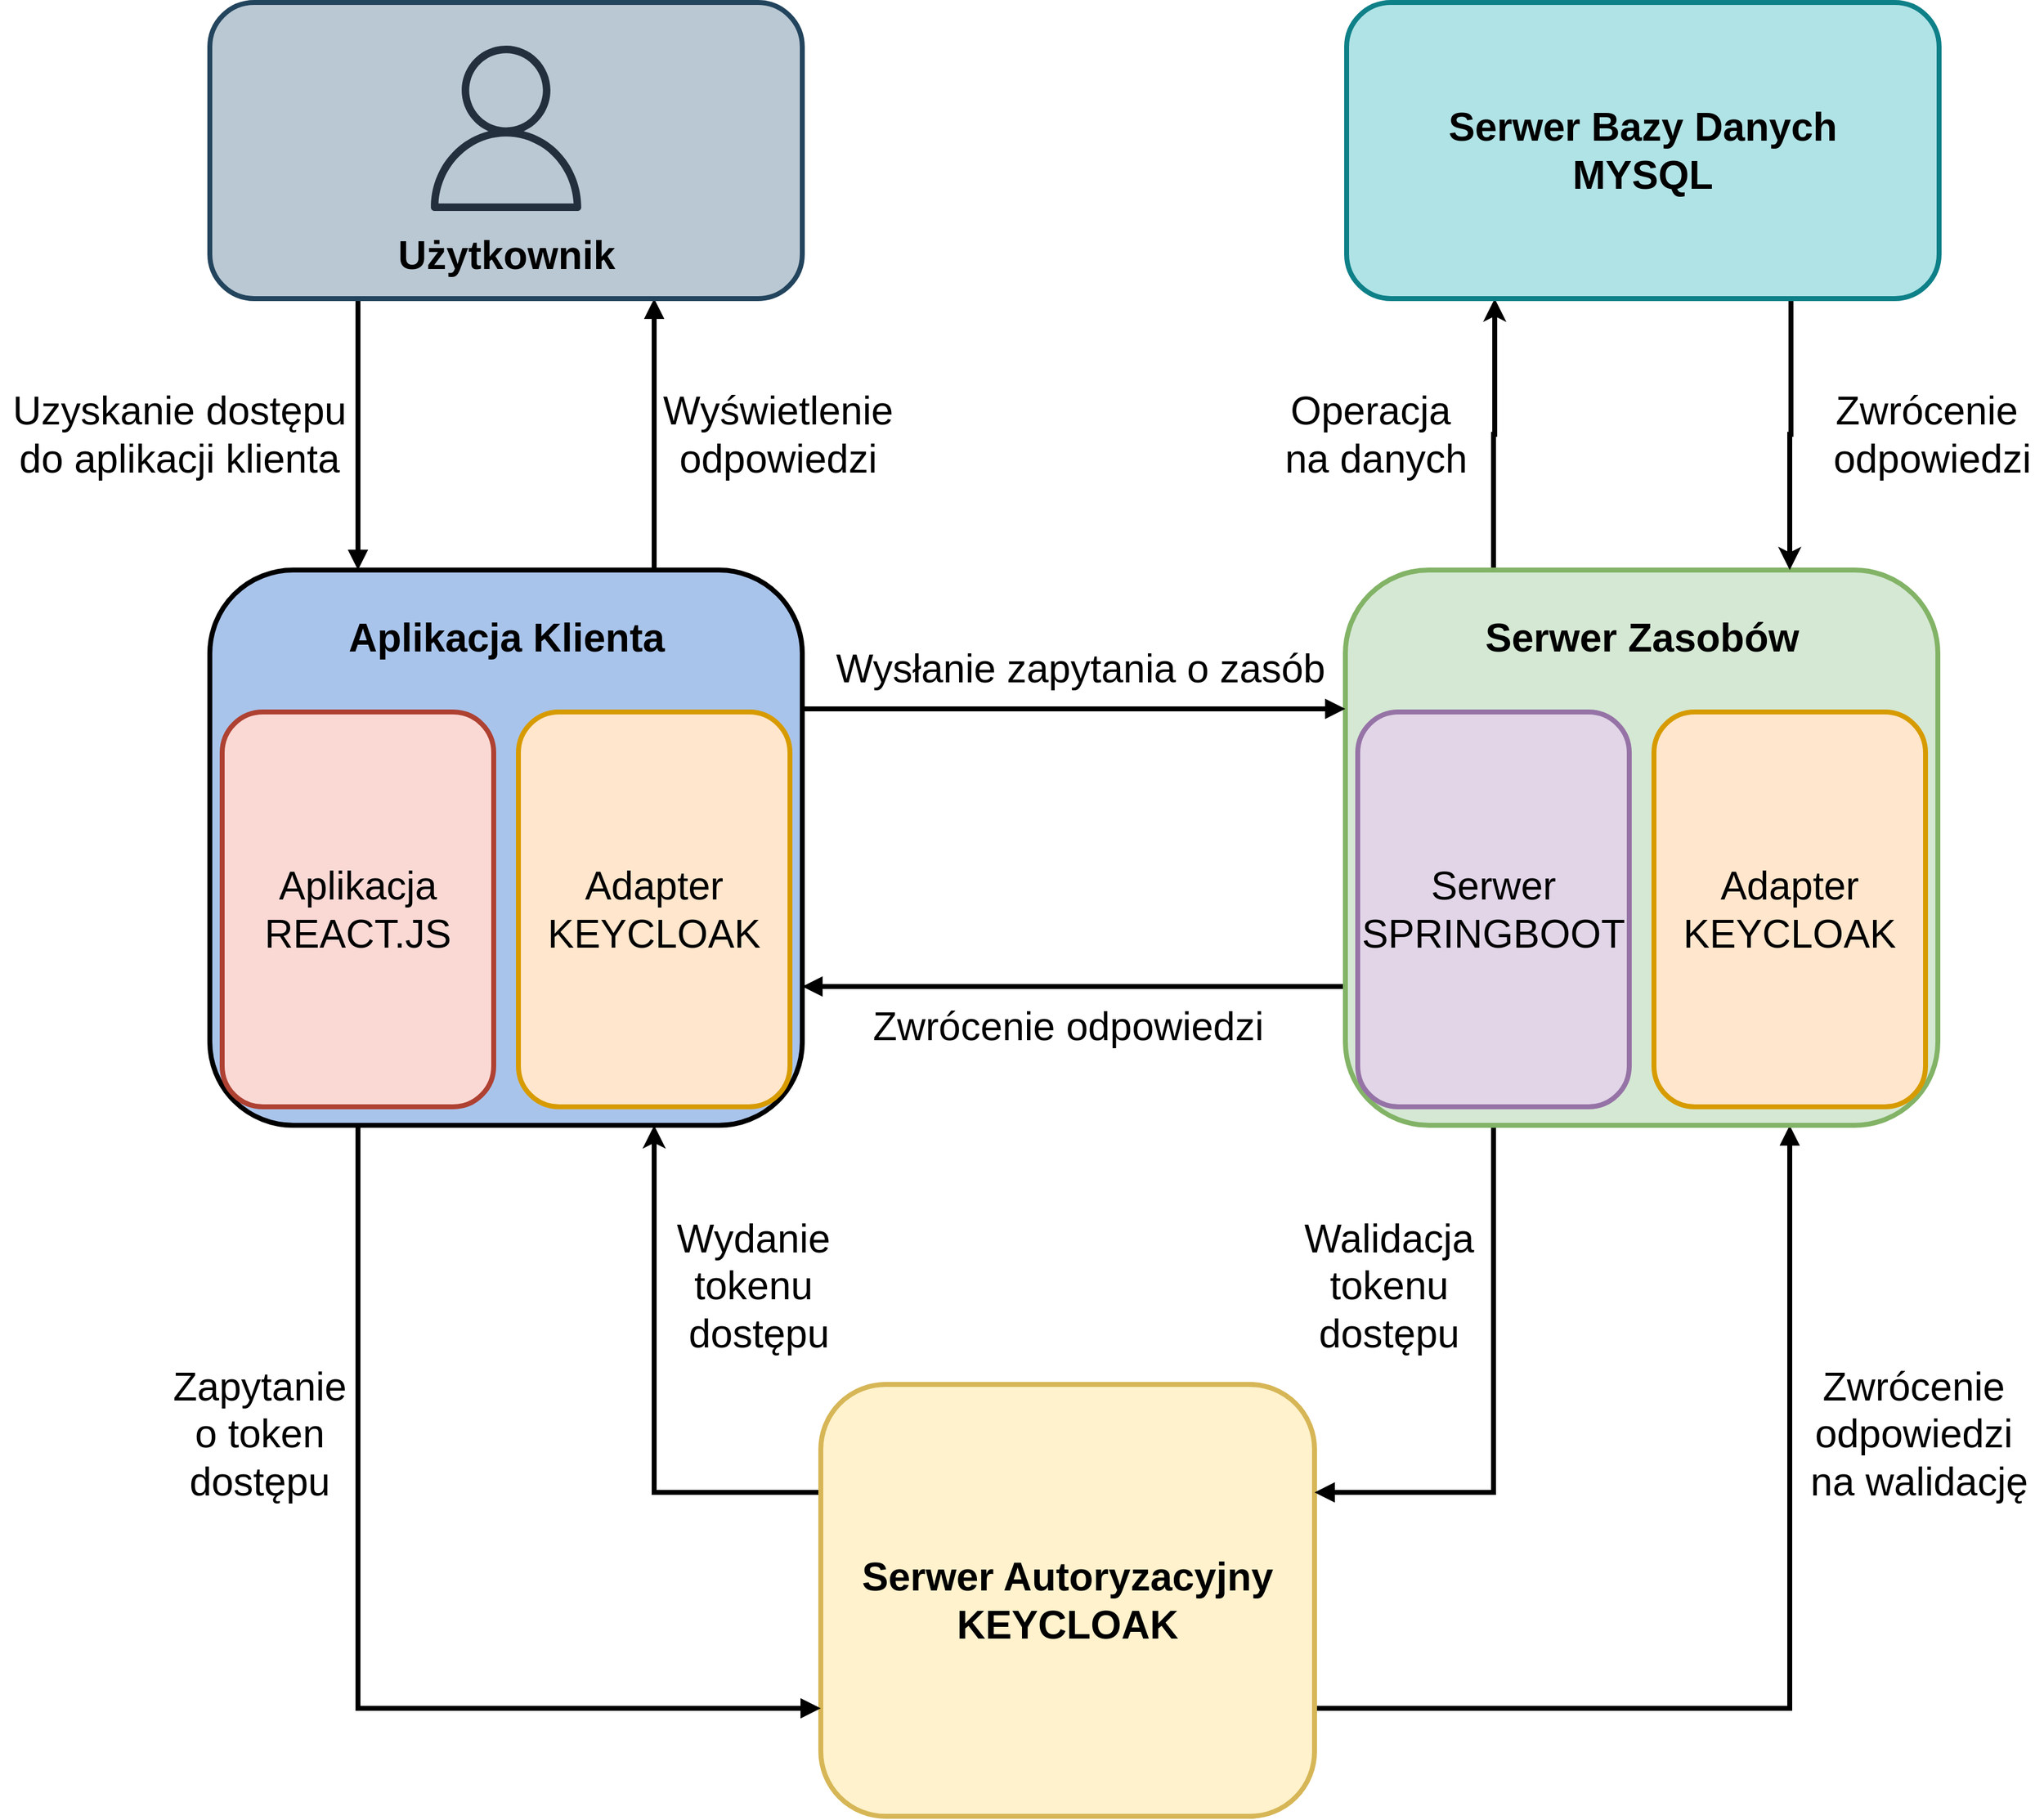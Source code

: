 <mxfile version="15.7.3" type="device"><diagram id="tul-33cusbJCAUM83Fv0" name="Strona-1"><mxGraphModel dx="2755" dy="3332" grid="1" gridSize="10" guides="1" tooltips="1" connect="1" arrows="1" fold="1" page="1" pageScale="1" pageWidth="827" pageHeight="1169" math="0" shadow="0"><root><mxCell id="0"/><mxCell id="1" parent="0"/><mxCell id="j5rOdwyWGJmOr5cOyLGO-9" style="edgeStyle=orthogonalEdgeStyle;rounded=0;orthogonalLoop=1;jettySize=auto;html=1;exitX=1;exitY=0.75;exitDx=0;exitDy=0;entryX=0.75;entryY=1;entryDx=0;entryDy=0;fontSize=16;fontColor=#000000;strokeWidth=4;endArrow=block;endFill=1;targetPerimeterSpacing=0;" parent="1" source="j5rOdwyWGJmOr5cOyLGO-1" target="j5rOdwyWGJmOr5cOyLGO-2" edge="1"><mxGeometry relative="1" as="geometry"/></mxCell><mxCell id="j5rOdwyWGJmOr5cOyLGO-12" style="edgeStyle=orthogonalEdgeStyle;rounded=0;orthogonalLoop=1;jettySize=auto;html=1;exitX=0;exitY=0.25;exitDx=0;exitDy=0;entryX=0.75;entryY=1;entryDx=0;entryDy=0;fontSize=16;fontColor=#000000;strokeWidth=4;" parent="1" source="j5rOdwyWGJmOr5cOyLGO-1" target="j5rOdwyWGJmOr5cOyLGO-3" edge="1"><mxGeometry relative="1" as="geometry"/></mxCell><mxCell id="j5rOdwyWGJmOr5cOyLGO-1" value="&lt;font style=&quot;font-size: 32px&quot;&gt;Serwer Autoryzacyjny&lt;br&gt;KEYCLOAK&lt;/font&gt;" style="rounded=1;whiteSpace=wrap;html=1;fontStyle=1;fontSize=20;labelBackgroundColor=none;fillColor=#fff2cc;strokeColor=#d6b656;strokeWidth=4;" parent="1" vertex="1"><mxGeometry x="815" y="740" width="400" height="350" as="geometry"/></mxCell><mxCell id="j5rOdwyWGJmOr5cOyLGO-8" style="edgeStyle=orthogonalEdgeStyle;rounded=0;orthogonalLoop=1;jettySize=auto;html=1;exitX=0;exitY=0.75;exitDx=0;exitDy=0;entryX=1;entryY=0.75;entryDx=0;entryDy=0;fontSize=16;fontColor=#000000;strokeWidth=4;endArrow=block;endFill=1;" parent="1" source="j5rOdwyWGJmOr5cOyLGO-2" target="j5rOdwyWGJmOr5cOyLGO-3" edge="1"><mxGeometry relative="1" as="geometry"/></mxCell><mxCell id="j5rOdwyWGJmOr5cOyLGO-10" style="edgeStyle=orthogonalEdgeStyle;rounded=0;orthogonalLoop=1;jettySize=auto;html=1;fontSize=16;fontColor=#000000;strokeWidth=4;endArrow=block;endFill=1;exitX=0.25;exitY=1;exitDx=0;exitDy=0;entryX=1;entryY=0.25;entryDx=0;entryDy=0;" parent="1" source="j5rOdwyWGJmOr5cOyLGO-2" target="j5rOdwyWGJmOr5cOyLGO-1" edge="1"><mxGeometry relative="1" as="geometry"><mxPoint x="830" y="480" as="sourcePoint"/><mxPoint x="807" y="760" as="targetPoint"/></mxGeometry></mxCell><mxCell id="sf2csniWYRz4lhS1v00--3" style="edgeStyle=orthogonalEdgeStyle;rounded=0;orthogonalLoop=1;jettySize=auto;html=1;exitX=0.25;exitY=0;exitDx=0;exitDy=0;entryX=0.25;entryY=1;entryDx=0;entryDy=0;strokeWidth=4;" parent="1" source="j5rOdwyWGJmOr5cOyLGO-2" target="sf2csniWYRz4lhS1v00--1" edge="1"><mxGeometry relative="1" as="geometry"/></mxCell><mxCell id="j5rOdwyWGJmOr5cOyLGO-2" value="" style="rounded=1;whiteSpace=wrap;html=1;fontStyle=1;fontSize=20;labelBackgroundColor=none;fillColor=#d5e8d4;strokeColor=#82b366;strokeWidth=4;" parent="1" vertex="1"><mxGeometry x="1240" y="80" width="480" height="450" as="geometry"/></mxCell><mxCell id="j5rOdwyWGJmOr5cOyLGO-7" style="edgeStyle=orthogonalEdgeStyle;rounded=0;orthogonalLoop=1;jettySize=auto;html=1;exitX=1;exitY=0.25;exitDx=0;exitDy=0;entryX=0;entryY=0.25;entryDx=0;entryDy=0;fontSize=16;fontColor=#000000;strokeWidth=4;endArrow=block;endFill=1;targetPerimeterSpacing=0;" parent="1" source="j5rOdwyWGJmOr5cOyLGO-3" target="j5rOdwyWGJmOr5cOyLGO-2" edge="1"><mxGeometry relative="1" as="geometry"/></mxCell><mxCell id="j5rOdwyWGJmOr5cOyLGO-11" style="edgeStyle=orthogonalEdgeStyle;rounded=0;orthogonalLoop=1;jettySize=auto;html=1;exitX=0.25;exitY=1;exitDx=0;exitDy=0;entryX=0;entryY=0.75;entryDx=0;entryDy=0;fontSize=16;fontColor=#000000;strokeWidth=4;endArrow=block;endFill=1;targetPerimeterSpacing=0;" parent="1" source="j5rOdwyWGJmOr5cOyLGO-3" target="j5rOdwyWGJmOr5cOyLGO-1" edge="1"><mxGeometry relative="1" as="geometry"/></mxCell><mxCell id="j5rOdwyWGJmOr5cOyLGO-24" style="edgeStyle=orthogonalEdgeStyle;rounded=0;orthogonalLoop=1;jettySize=auto;html=1;fontSize=16;fontColor=#000000;startArrow=block;startFill=1;endArrow=none;endFill=0;targetPerimeterSpacing=0;strokeWidth=4;entryX=0.25;entryY=1;entryDx=0;entryDy=0;exitX=0.25;exitY=0;exitDx=0;exitDy=0;" parent="1" source="j5rOdwyWGJmOr5cOyLGO-3" target="gYcyfmYoxR2V16T-hepv-8" edge="1"><mxGeometry relative="1" as="geometry"><mxPoint x="470" y="90" as="targetPoint"/><mxPoint x="310" y="150" as="sourcePoint"/></mxGeometry></mxCell><mxCell id="j5rOdwyWGJmOr5cOyLGO-25" style="edgeStyle=orthogonalEdgeStyle;rounded=0;orthogonalLoop=1;jettySize=auto;html=1;fontSize=16;fontColor=#000000;startArrow=none;startFill=0;endArrow=block;endFill=1;targetPerimeterSpacing=0;strokeWidth=4;entryX=0.75;entryY=1;entryDx=0;entryDy=0;exitX=0.75;exitY=0;exitDx=0;exitDy=0;" parent="1" source="j5rOdwyWGJmOr5cOyLGO-3" target="gYcyfmYoxR2V16T-hepv-8" edge="1"><mxGeometry relative="1" as="geometry"><mxPoint x="600" y="120" as="targetPoint"/><mxPoint x="710" y="140" as="sourcePoint"/></mxGeometry></mxCell><mxCell id="j5rOdwyWGJmOr5cOyLGO-3" value="" style="rounded=1;whiteSpace=wrap;html=1;fontStyle=1;fontSize=20;labelBackgroundColor=none;fillColor=#A9C4EB;strokeWidth=4;" parent="1" vertex="1"><mxGeometry x="320" y="80" width="480" height="450" as="geometry"/></mxCell><mxCell id="j5rOdwyWGJmOr5cOyLGO-16" value="Wysłanie zapytania o zasób&lt;br style=&quot;font-size: 32px;&quot;&gt;" style="text;html=1;align=center;verticalAlign=middle;resizable=0;points=[];autosize=1;strokeColor=none;fillColor=none;fontSize=32;fontColor=#000000;strokeWidth=4;" parent="1" vertex="1"><mxGeometry x="820" y="140" width="410" height="40" as="geometry"/></mxCell><mxCell id="j5rOdwyWGJmOr5cOyLGO-17" value="Zwrócenie odpowiedzi" style="text;html=1;align=center;verticalAlign=middle;resizable=0;points=[];autosize=1;strokeColor=none;fillColor=none;fontSize=32;fontColor=#000000;strokeWidth=4;" parent="1" vertex="1"><mxGeometry x="850" y="430" width="330" height="40" as="geometry"/></mxCell><mxCell id="j5rOdwyWGJmOr5cOyLGO-18" value="Walidacja &lt;br style=&quot;font-size: 32px&quot;&gt;tokenu&lt;br style=&quot;font-size: 32px&quot;&gt;dostępu" style="text;html=1;align=center;verticalAlign=middle;resizable=0;points=[];autosize=1;strokeColor=none;fillColor=none;fontSize=32;fontColor=#000000;strokeWidth=4;" parent="1" vertex="1"><mxGeometry x="1200" y="600" width="150" height="120" as="geometry"/></mxCell><mxCell id="j5rOdwyWGJmOr5cOyLGO-19" value="Zwrócenie &lt;br style=&quot;font-size: 32px;&quot;&gt;odpowiedzi&lt;br style=&quot;font-size: 32px;&quot;&gt;&amp;nbsp;na walidację" style="text;html=1;align=center;verticalAlign=middle;resizable=0;points=[];autosize=1;strokeColor=none;fillColor=none;fontSize=32;fontColor=#000000;strokeWidth=4;" parent="1" vertex="1"><mxGeometry x="1600" y="720" width="200" height="120" as="geometry"/></mxCell><mxCell id="j5rOdwyWGJmOr5cOyLGO-20" value="Wydanie &lt;br style=&quot;font-size: 32px&quot;&gt;tokenu&lt;br style=&quot;font-size: 32px&quot;&gt;&amp;nbsp;dostępu" style="text;html=1;align=center;verticalAlign=middle;resizable=0;points=[];autosize=1;strokeColor=none;fillColor=none;fontSize=32;fontColor=#000000;strokeWidth=4;" parent="1" vertex="1"><mxGeometry x="690" y="600" width="140" height="120" as="geometry"/></mxCell><mxCell id="j5rOdwyWGJmOr5cOyLGO-21" value="Zapytanie &lt;br style=&quot;font-size: 32px;&quot;&gt;o token &lt;br style=&quot;font-size: 32px;&quot;&gt;dostępu" style="text;html=1;align=center;verticalAlign=middle;resizable=0;points=[];autosize=1;strokeColor=none;fillColor=none;fontSize=32;fontColor=#000000;strokeWidth=4;" parent="1" vertex="1"><mxGeometry x="280" y="720" width="160" height="120" as="geometry"/></mxCell><mxCell id="j5rOdwyWGJmOr5cOyLGO-22" value="Uzyskanie dostępu&lt;br style=&quot;font-size: 32px;&quot;&gt;do aplikacji klienta" style="text;html=1;align=center;verticalAlign=middle;resizable=0;points=[];autosize=1;strokeColor=none;fillColor=none;fontSize=32;fontColor=#000000;strokeWidth=4;" parent="1" vertex="1"><mxGeometry x="150" y="-70" width="290" height="80" as="geometry"/></mxCell><mxCell id="j5rOdwyWGJmOr5cOyLGO-23" value="Wyświetlenie&lt;br style=&quot;font-size: 32px;&quot;&gt;odpowiedzi" style="text;html=1;align=center;verticalAlign=middle;resizable=0;points=[];autosize=1;strokeColor=none;fillColor=none;fontSize=32;fontColor=#000000;strokeWidth=4;" parent="1" vertex="1"><mxGeometry x="680" y="-70" width="200" height="80" as="geometry"/></mxCell><mxCell id="gYcyfmYoxR2V16T-hepv-2" value="&lt;span style=&quot;font-size: 32px&quot;&gt;Adapter KEYCLOAK&lt;/span&gt;" style="rounded=1;whiteSpace=wrap;html=1;fillColor=#ffe6cc;strokeColor=#d79b00;strokeWidth=4;" parent="1" vertex="1"><mxGeometry x="1490" y="195" width="220" height="320" as="geometry"/></mxCell><mxCell id="gYcyfmYoxR2V16T-hepv-3" value="&lt;span style=&quot;font-size: 32px&quot;&gt;Serwer SPRINGBOOT&lt;/span&gt;" style="rounded=1;whiteSpace=wrap;html=1;fillColor=#e1d5e7;strokeColor=#9673a6;strokeWidth=4;" parent="1" vertex="1"><mxGeometry x="1250" y="195" width="220" height="320" as="geometry"/></mxCell><mxCell id="gYcyfmYoxR2V16T-hepv-4" value="&lt;font style=&quot;font-size: 32px&quot;&gt;Adapter KEYCLOAK&lt;/font&gt;" style="rounded=1;whiteSpace=wrap;html=1;fillColor=#ffe6cc;strokeColor=#d79b00;strokeWidth=4;" parent="1" vertex="1"><mxGeometry x="570" y="195" width="220" height="320" as="geometry"/></mxCell><mxCell id="gYcyfmYoxR2V16T-hepv-5" value="&lt;font style=&quot;font-size: 32px&quot;&gt;Aplikacja REACT.JS&lt;/font&gt;" style="rounded=1;whiteSpace=wrap;html=1;fillColor=#fad9d5;strokeColor=#ae4132;strokeWidth=4;" parent="1" vertex="1"><mxGeometry x="330" y="195" width="220" height="320" as="geometry"/></mxCell><mxCell id="gYcyfmYoxR2V16T-hepv-6" value="&lt;font style=&quot;font-size: 32px&quot;&gt;&lt;b&gt;Aplikacja Klienta&lt;/b&gt;&lt;/font&gt;" style="text;html=1;align=center;verticalAlign=middle;resizable=0;points=[];autosize=1;strokeColor=none;fillColor=none;strokeWidth=4;" parent="1" vertex="1"><mxGeometry x="425" y="120" width="270" height="30" as="geometry"/></mxCell><mxCell id="gYcyfmYoxR2V16T-hepv-7" value="&lt;font style=&quot;font-size: 32px&quot;&gt;&lt;b&gt;Serwer Zasobów&lt;/b&gt;&lt;/font&gt;" style="text;html=1;align=center;verticalAlign=middle;resizable=0;points=[];autosize=1;strokeColor=none;fillColor=none;strokeWidth=4;" parent="1" vertex="1"><mxGeometry x="1345" y="120" width="270" height="30" as="geometry"/></mxCell><mxCell id="gYcyfmYoxR2V16T-hepv-8" value="" style="rounded=1;whiteSpace=wrap;html=1;fontSize=32;fillColor=#bac8d3;strokeColor=#23445d;strokeWidth=4;" parent="1" vertex="1"><mxGeometry x="320" y="-380" width="480" height="240" as="geometry"/></mxCell><mxCell id="gYcyfmYoxR2V16T-hepv-9" value="" style="sketch=0;outlineConnect=0;fontColor=#232F3E;gradientColor=none;fillColor=#232F3D;strokeColor=none;dashed=0;verticalLabelPosition=bottom;verticalAlign=top;align=center;html=1;fontSize=12;fontStyle=0;aspect=fixed;pointerEvents=1;shape=mxgraph.aws4.user;strokeWidth=4;" parent="1" vertex="1"><mxGeometry x="493" y="-345" width="134" height="134" as="geometry"/></mxCell><mxCell id="gYcyfmYoxR2V16T-hepv-11" value="Użytkownik" style="text;html=1;align=center;verticalAlign=middle;resizable=0;points=[];autosize=1;strokeColor=none;fillColor=none;fontSize=32;fontStyle=1;strokeWidth=4;" parent="1" vertex="1"><mxGeometry x="465" y="-195" width="190" height="40" as="geometry"/></mxCell><mxCell id="sf2csniWYRz4lhS1v00--4" style="edgeStyle=orthogonalEdgeStyle;rounded=0;orthogonalLoop=1;jettySize=auto;html=1;exitX=0.75;exitY=1;exitDx=0;exitDy=0;entryX=0.75;entryY=0;entryDx=0;entryDy=0;strokeWidth=4;" parent="1" source="sf2csniWYRz4lhS1v00--1" target="j5rOdwyWGJmOr5cOyLGO-2" edge="1"><mxGeometry relative="1" as="geometry"/></mxCell><mxCell id="sf2csniWYRz4lhS1v00--1" value="&lt;span style=&quot;font-size: 32px&quot;&gt;Serwer Bazy Danych&lt;br&gt;MYSQL&lt;br&gt;&lt;/span&gt;" style="rounded=1;whiteSpace=wrap;html=1;fontStyle=1;fontSize=20;labelBackgroundColor=none;fillColor=#b0e3e6;strokeColor=#0e8088;strokeWidth=4;" parent="1" vertex="1"><mxGeometry x="1241" y="-380" width="480" height="240" as="geometry"/></mxCell><mxCell id="sf2csniWYRz4lhS1v00--7" value="Operacja&lt;br&gt;&amp;nbsp;na danych" style="text;html=1;align=center;verticalAlign=middle;resizable=0;points=[];autosize=1;strokeColor=none;fillColor=none;fontSize=32;" parent="1" vertex="1"><mxGeometry x="1175" y="-70" width="170" height="80" as="geometry"/></mxCell><mxCell id="sf2csniWYRz4lhS1v00--9" value="Zwrócenie&amp;nbsp;&lt;br&gt;odpowiedzi" style="text;html=1;align=center;verticalAlign=middle;resizable=0;points=[];autosize=1;strokeColor=none;fillColor=none;fontSize=32;" parent="1" vertex="1"><mxGeometry x="1625" y="-70" width="180" height="80" as="geometry"/></mxCell></root></mxGraphModel></diagram></mxfile>